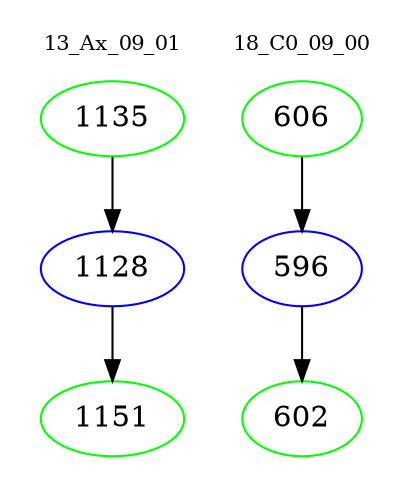 digraph{
subgraph cluster_0 {
color = white
label = "13_Ax_09_01";
fontsize=10;
T0_1135 [label="1135", color="green"]
T0_1135 -> T0_1128 [color="black"]
T0_1128 [label="1128", color="blue"]
T0_1128 -> T0_1151 [color="black"]
T0_1151 [label="1151", color="green"]
}
subgraph cluster_1 {
color = white
label = "18_C0_09_00";
fontsize=10;
T1_606 [label="606", color="green"]
T1_606 -> T1_596 [color="black"]
T1_596 [label="596", color="blue"]
T1_596 -> T1_602 [color="black"]
T1_602 [label="602", color="green"]
}
}
